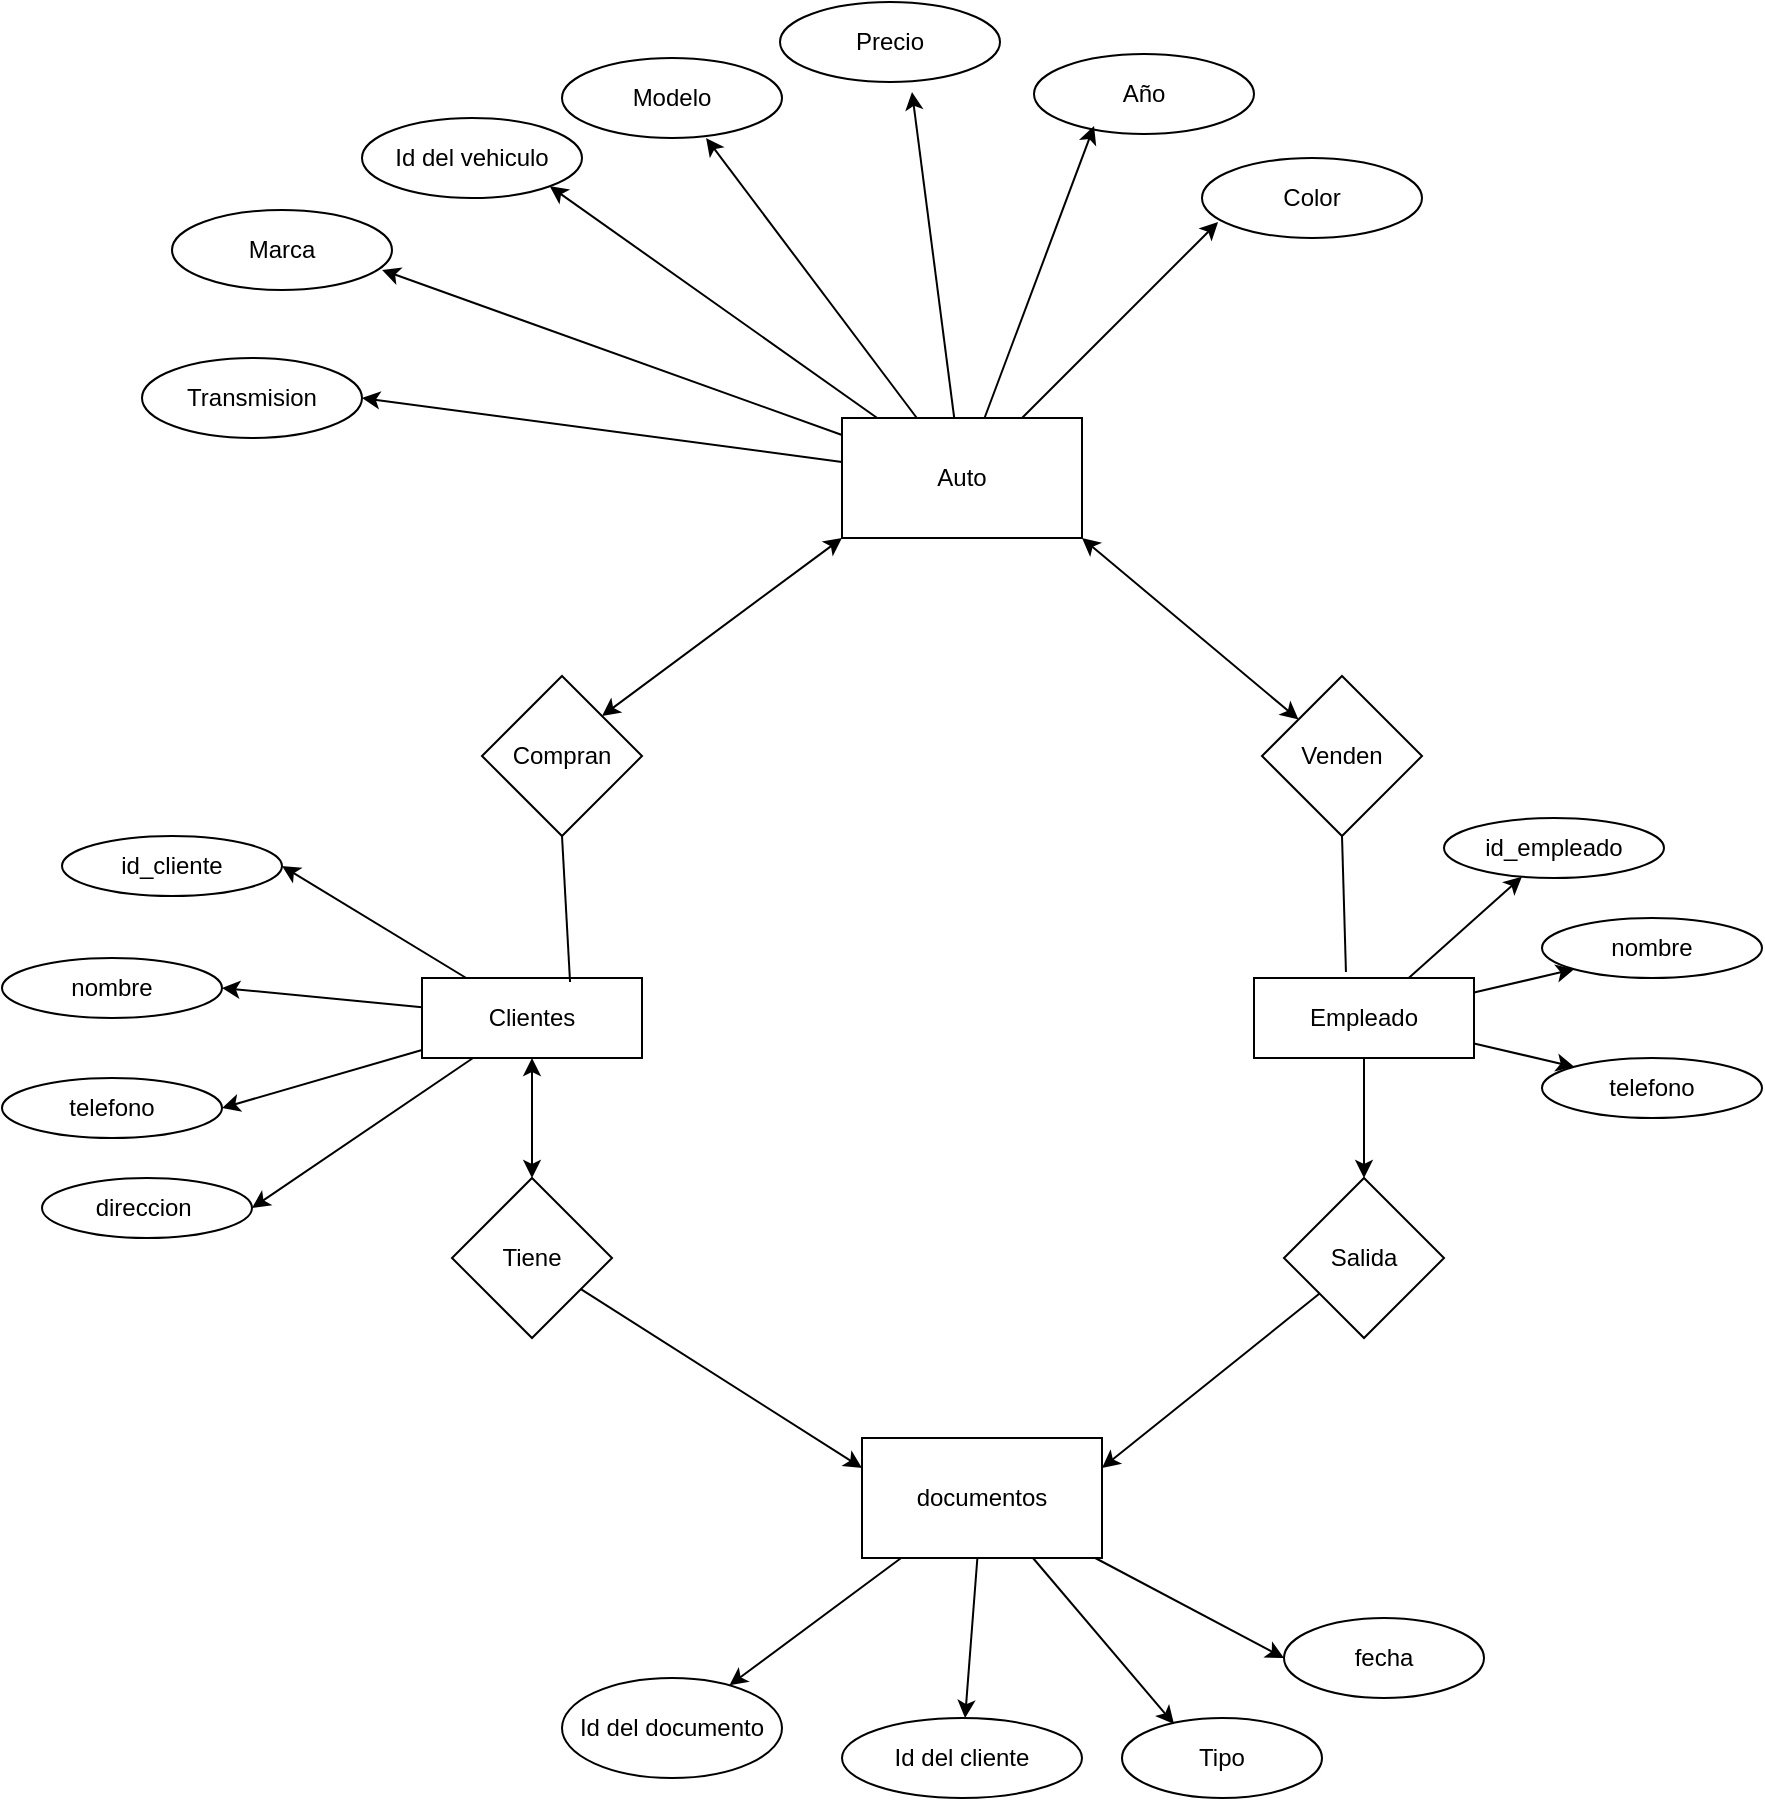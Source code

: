 <mxfile version="24.2.3" type="device" pages="2">
  <diagram name="Página-1" id="ephNCk1_AWl7FQ8EcGdc">
    <mxGraphModel dx="1707" dy="468" grid="1" gridSize="10" guides="1" tooltips="1" connect="1" arrows="1" fold="1" page="1" pageScale="1" pageWidth="827" pageHeight="1169" math="0" shadow="0">
      <root>
        <mxCell id="0" />
        <mxCell id="1" parent="0" />
        <mxCell id="E432DVuTjorTyYxOyVhY-8" style="edgeStyle=none;rounded=0;orthogonalLoop=1;jettySize=auto;html=1;entryX=1;entryY=1;entryDx=0;entryDy=0;" parent="1" source="WPMprpQ5Z5VVO5ByuC-Z-1" target="WPMprpQ5Z5VVO5ByuC-Z-4" edge="1">
          <mxGeometry relative="1" as="geometry" />
        </mxCell>
        <mxCell id="E432DVuTjorTyYxOyVhY-10" style="edgeStyle=none;rounded=0;orthogonalLoop=1;jettySize=auto;html=1;entryX=1;entryY=0.5;entryDx=0;entryDy=0;" parent="1" source="WPMprpQ5Z5VVO5ByuC-Z-1" target="E432DVuTjorTyYxOyVhY-9" edge="1">
          <mxGeometry relative="1" as="geometry" />
        </mxCell>
        <mxCell id="WPMprpQ5Z5VVO5ByuC-Z-1" value="&lt;font style=&quot;vertical-align: inherit;&quot;&gt;&lt;font style=&quot;vertical-align: inherit;&quot;&gt;Auto&lt;/font&gt;&lt;/font&gt;" style="rounded=0;whiteSpace=wrap;html=1;" parent="1" vertex="1">
          <mxGeometry x="390" y="230" width="120" height="60" as="geometry" />
        </mxCell>
        <mxCell id="WPMprpQ5Z5VVO5ByuC-Z-2" value="&lt;font style=&quot;vertical-align: inherit;&quot;&gt;&lt;font style=&quot;vertical-align: inherit;&quot;&gt;Marca&lt;/font&gt;&lt;/font&gt;" style="ellipse;whiteSpace=wrap;html=1;" parent="1" vertex="1">
          <mxGeometry x="55" y="126" width="110" height="40" as="geometry" />
        </mxCell>
        <mxCell id="WPMprpQ5Z5VVO5ByuC-Z-3" value="&lt;font style=&quot;vertical-align: inherit;&quot;&gt;&lt;font style=&quot;vertical-align: inherit;&quot;&gt;&lt;font style=&quot;vertical-align: inherit;&quot;&gt;&lt;font style=&quot;vertical-align: inherit;&quot;&gt;Año&lt;/font&gt;&lt;/font&gt;&lt;/font&gt;&lt;/font&gt;" style="ellipse;whiteSpace=wrap;html=1;" parent="1" vertex="1">
          <mxGeometry x="486" y="48" width="110" height="40" as="geometry" />
        </mxCell>
        <mxCell id="WPMprpQ5Z5VVO5ByuC-Z-4" value="&lt;font style=&quot;vertical-align: inherit;&quot;&gt;&lt;font style=&quot;vertical-align: inherit;&quot;&gt;&lt;font style=&quot;vertical-align: inherit;&quot;&gt;&lt;font style=&quot;vertical-align: inherit;&quot;&gt;Id del vehiculo&lt;/font&gt;&lt;/font&gt;&lt;/font&gt;&lt;/font&gt;" style="ellipse;whiteSpace=wrap;html=1;" parent="1" vertex="1">
          <mxGeometry x="150" y="80" width="110" height="40" as="geometry" />
        </mxCell>
        <mxCell id="WPMprpQ5Z5VVO5ByuC-Z-5" value="&lt;font style=&quot;vertical-align: inherit;&quot;&gt;&lt;font style=&quot;vertical-align: inherit;&quot;&gt;Modelo&lt;/font&gt;&lt;/font&gt;" style="ellipse;whiteSpace=wrap;html=1;" parent="1" vertex="1">
          <mxGeometry x="250" y="50" width="110" height="40" as="geometry" />
        </mxCell>
        <mxCell id="WPMprpQ5Z5VVO5ByuC-Z-6" value="&lt;font style=&quot;vertical-align: inherit;&quot;&gt;&lt;font style=&quot;vertical-align: inherit;&quot;&gt;&lt;font style=&quot;vertical-align: inherit;&quot;&gt;&lt;font style=&quot;vertical-align: inherit;&quot;&gt;Precio&lt;/font&gt;&lt;/font&gt;&lt;/font&gt;&lt;/font&gt;" style="ellipse;whiteSpace=wrap;html=1;" parent="1" vertex="1">
          <mxGeometry x="359" y="22" width="110" height="40" as="geometry" />
        </mxCell>
        <mxCell id="WPMprpQ5Z5VVO5ByuC-Z-7" value="&lt;font style=&quot;vertical-align: inherit;&quot;&gt;&lt;font style=&quot;vertical-align: inherit;&quot;&gt;&lt;font style=&quot;vertical-align: inherit;&quot;&gt;&lt;font style=&quot;vertical-align: inherit;&quot;&gt;Color&lt;/font&gt;&lt;/font&gt;&lt;/font&gt;&lt;/font&gt;" style="ellipse;whiteSpace=wrap;html=1;" parent="1" vertex="1">
          <mxGeometry x="570" y="100" width="110" height="40" as="geometry" />
        </mxCell>
        <mxCell id="y5HnOFo_-MEGu6CC8C72-4" value="Compran" style="rhombus;whiteSpace=wrap;html=1;" parent="1" vertex="1">
          <mxGeometry x="210" y="359" width="80" height="80" as="geometry" />
        </mxCell>
        <mxCell id="y5HnOFo_-MEGu6CC8C72-5" value="Venden" style="rhombus;whiteSpace=wrap;html=1;" parent="1" vertex="1">
          <mxGeometry x="600" y="359" width="80" height="80" as="geometry" />
        </mxCell>
        <mxCell id="E432DVuTjorTyYxOyVhY-2" style="rounded=0;orthogonalLoop=1;jettySize=auto;html=1;entryX=0.073;entryY=0.8;entryDx=0;entryDy=0;entryPerimeter=0;" parent="1" source="WPMprpQ5Z5VVO5ByuC-Z-1" target="WPMprpQ5Z5VVO5ByuC-Z-7" edge="1">
          <mxGeometry relative="1" as="geometry" />
        </mxCell>
        <mxCell id="E432DVuTjorTyYxOyVhY-4" style="edgeStyle=none;rounded=0;orthogonalLoop=1;jettySize=auto;html=1;entryX=0.273;entryY=0.9;entryDx=0;entryDy=0;entryPerimeter=0;" parent="1" source="WPMprpQ5Z5VVO5ByuC-Z-1" target="WPMprpQ5Z5VVO5ByuC-Z-3" edge="1">
          <mxGeometry relative="1" as="geometry" />
        </mxCell>
        <mxCell id="E432DVuTjorTyYxOyVhY-5" style="edgeStyle=none;rounded=0;orthogonalLoop=1;jettySize=auto;html=1;entryX=0.6;entryY=1.125;entryDx=0;entryDy=0;entryPerimeter=0;" parent="1" source="WPMprpQ5Z5VVO5ByuC-Z-1" target="WPMprpQ5Z5VVO5ByuC-Z-6" edge="1">
          <mxGeometry relative="1" as="geometry" />
        </mxCell>
        <mxCell id="E432DVuTjorTyYxOyVhY-6" style="edgeStyle=none;rounded=0;orthogonalLoop=1;jettySize=auto;html=1;entryX=0.655;entryY=1;entryDx=0;entryDy=0;entryPerimeter=0;" parent="1" source="WPMprpQ5Z5VVO5ByuC-Z-1" target="WPMprpQ5Z5VVO5ByuC-Z-5" edge="1">
          <mxGeometry relative="1" as="geometry" />
        </mxCell>
        <mxCell id="E432DVuTjorTyYxOyVhY-7" style="edgeStyle=none;rounded=0;orthogonalLoop=1;jettySize=auto;html=1;entryX=0.955;entryY=0.75;entryDx=0;entryDy=0;entryPerimeter=0;" parent="1" source="WPMprpQ5Z5VVO5ByuC-Z-1" target="WPMprpQ5Z5VVO5ByuC-Z-2" edge="1">
          <mxGeometry relative="1" as="geometry" />
        </mxCell>
        <mxCell id="E432DVuTjorTyYxOyVhY-9" value="Transmision" style="ellipse;whiteSpace=wrap;html=1;" parent="1" vertex="1">
          <mxGeometry x="40" y="200" width="110" height="40" as="geometry" />
        </mxCell>
        <mxCell id="E432DVuTjorTyYxOyVhY-11" value="" style="endArrow=classic;startArrow=classic;html=1;rounded=0;entryX=0;entryY=1;entryDx=0;entryDy=0;exitX=1;exitY=0;exitDx=0;exitDy=0;" parent="1" source="y5HnOFo_-MEGu6CC8C72-4" target="WPMprpQ5Z5VVO5ByuC-Z-1" edge="1">
          <mxGeometry width="50" height="50" relative="1" as="geometry">
            <mxPoint x="390" y="390" as="sourcePoint" />
            <mxPoint x="440" y="340" as="targetPoint" />
          </mxGeometry>
        </mxCell>
        <mxCell id="E432DVuTjorTyYxOyVhY-12" value="" style="endArrow=classic;startArrow=classic;html=1;rounded=0;entryX=1;entryY=1;entryDx=0;entryDy=0;" parent="1" source="y5HnOFo_-MEGu6CC8C72-5" target="WPMprpQ5Z5VVO5ByuC-Z-1" edge="1">
          <mxGeometry width="50" height="50" relative="1" as="geometry">
            <mxPoint x="390" y="390" as="sourcePoint" />
            <mxPoint x="440" y="340" as="targetPoint" />
          </mxGeometry>
        </mxCell>
        <mxCell id="bW8n6r0bW9Bth_jK36K9-6" style="edgeStyle=none;rounded=0;orthogonalLoop=1;jettySize=auto;html=1;entryX=1;entryY=0.5;entryDx=0;entryDy=0;" edge="1" parent="1" source="WyGTH7L7bLGyjesJNTj2-1" target="bW8n6r0bW9Bth_jK36K9-2">
          <mxGeometry relative="1" as="geometry" />
        </mxCell>
        <mxCell id="An9r3yQMO-Fzcq5-2RHh-1" style="edgeStyle=none;rounded=0;orthogonalLoop=1;jettySize=auto;html=1;entryX=1;entryY=0.5;entryDx=0;entryDy=0;" edge="1" parent="1" source="WyGTH7L7bLGyjesJNTj2-1" target="bW8n6r0bW9Bth_jK36K9-1">
          <mxGeometry relative="1" as="geometry" />
        </mxCell>
        <mxCell id="An9r3yQMO-Fzcq5-2RHh-2" style="edgeStyle=none;rounded=0;orthogonalLoop=1;jettySize=auto;html=1;entryX=1;entryY=0.5;entryDx=0;entryDy=0;" edge="1" parent="1" source="WyGTH7L7bLGyjesJNTj2-1" target="05wec_eQTIBbn9xZQtSC-1">
          <mxGeometry relative="1" as="geometry" />
        </mxCell>
        <mxCell id="An9r3yQMO-Fzcq5-2RHh-3" style="edgeStyle=none;rounded=0;orthogonalLoop=1;jettySize=auto;html=1;entryX=1;entryY=0.5;entryDx=0;entryDy=0;" edge="1" parent="1" source="WyGTH7L7bLGyjesJNTj2-1" target="bW8n6r0bW9Bth_jK36K9-3">
          <mxGeometry relative="1" as="geometry" />
        </mxCell>
        <mxCell id="WyGTH7L7bLGyjesJNTj2-1" value="Clientes" style="rounded=0;whiteSpace=wrap;html=1;" parent="1" vertex="1">
          <mxGeometry x="180" y="510" width="110" height="40" as="geometry" />
        </mxCell>
        <mxCell id="ackjWAcXGwqH2tQhCGq_-12" style="edgeStyle=none;rounded=0;orthogonalLoop=1;jettySize=auto;html=1;" parent="1" source="WyGTH7L7bLGyjesJNTj2-2" target="ackjWAcXGwqH2tQhCGq_-2" edge="1">
          <mxGeometry relative="1" as="geometry" />
        </mxCell>
        <mxCell id="1dWJliA2p9d1kg_CL9CK-5" style="edgeStyle=none;rounded=0;orthogonalLoop=1;jettySize=auto;html=1;" edge="1" parent="1" source="WyGTH7L7bLGyjesJNTj2-2" target="1dWJliA2p9d1kg_CL9CK-1">
          <mxGeometry relative="1" as="geometry" />
        </mxCell>
        <mxCell id="1dWJliA2p9d1kg_CL9CK-6" style="edgeStyle=none;rounded=0;orthogonalLoop=1;jettySize=auto;html=1;entryX=0;entryY=1;entryDx=0;entryDy=0;" edge="1" parent="1" source="WyGTH7L7bLGyjesJNTj2-2" target="1dWJliA2p9d1kg_CL9CK-2">
          <mxGeometry relative="1" as="geometry" />
        </mxCell>
        <mxCell id="1dWJliA2p9d1kg_CL9CK-7" style="edgeStyle=none;rounded=0;orthogonalLoop=1;jettySize=auto;html=1;entryX=0;entryY=0;entryDx=0;entryDy=0;" edge="1" parent="1" source="WyGTH7L7bLGyjesJNTj2-2" target="1dWJliA2p9d1kg_CL9CK-4">
          <mxGeometry relative="1" as="geometry" />
        </mxCell>
        <mxCell id="WyGTH7L7bLGyjesJNTj2-2" value="Empleado" style="rounded=0;whiteSpace=wrap;html=1;" parent="1" vertex="1">
          <mxGeometry x="596" y="510" width="110" height="40" as="geometry" />
        </mxCell>
        <mxCell id="ackjWAcXGwqH2tQhCGq_-15" style="edgeStyle=none;rounded=0;orthogonalLoop=1;jettySize=auto;html=1;entryX=0;entryY=0.25;entryDx=0;entryDy=0;" parent="1" source="ackjWAcXGwqH2tQhCGq_-1" target="ackjWAcXGwqH2tQhCGq_-3" edge="1">
          <mxGeometry relative="1" as="geometry" />
        </mxCell>
        <mxCell id="ackjWAcXGwqH2tQhCGq_-1" value="Tiene" style="rhombus;whiteSpace=wrap;html=1;" parent="1" vertex="1">
          <mxGeometry x="195" y="610" width="80" height="80" as="geometry" />
        </mxCell>
        <mxCell id="ackjWAcXGwqH2tQhCGq_-13" style="edgeStyle=none;rounded=0;orthogonalLoop=1;jettySize=auto;html=1;entryX=1;entryY=0.25;entryDx=0;entryDy=0;" parent="1" source="ackjWAcXGwqH2tQhCGq_-2" target="ackjWAcXGwqH2tQhCGq_-3" edge="1">
          <mxGeometry relative="1" as="geometry" />
        </mxCell>
        <mxCell id="ackjWAcXGwqH2tQhCGq_-2" value="Salida" style="rhombus;whiteSpace=wrap;html=1;" parent="1" vertex="1">
          <mxGeometry x="611" y="610" width="80" height="80" as="geometry" />
        </mxCell>
        <mxCell id="ackjWAcXGwqH2tQhCGq_-8" style="edgeStyle=none;rounded=0;orthogonalLoop=1;jettySize=auto;html=1;" parent="1" source="ackjWAcXGwqH2tQhCGq_-3" target="ackjWAcXGwqH2tQhCGq_-5" edge="1">
          <mxGeometry relative="1" as="geometry" />
        </mxCell>
        <mxCell id="ackjWAcXGwqH2tQhCGq_-9" style="edgeStyle=none;rounded=0;orthogonalLoop=1;jettySize=auto;html=1;" parent="1" source="ackjWAcXGwqH2tQhCGq_-3" target="ackjWAcXGwqH2tQhCGq_-4" edge="1">
          <mxGeometry relative="1" as="geometry" />
        </mxCell>
        <mxCell id="An9r3yQMO-Fzcq5-2RHh-5" style="edgeStyle=none;rounded=0;orthogonalLoop=1;jettySize=auto;html=1;entryX=0;entryY=0.5;entryDx=0;entryDy=0;" edge="1" parent="1" source="ackjWAcXGwqH2tQhCGq_-3" target="An9r3yQMO-Fzcq5-2RHh-4">
          <mxGeometry relative="1" as="geometry" />
        </mxCell>
        <mxCell id="ackjWAcXGwqH2tQhCGq_-3" value="documentos" style="rounded=0;whiteSpace=wrap;html=1;" parent="1" vertex="1">
          <mxGeometry x="400" y="740" width="120" height="60" as="geometry" />
        </mxCell>
        <mxCell id="ackjWAcXGwqH2tQhCGq_-4" value="Id del documento" style="ellipse;whiteSpace=wrap;html=1;" parent="1" vertex="1">
          <mxGeometry x="250" y="860" width="110" height="50" as="geometry" />
        </mxCell>
        <mxCell id="ackjWAcXGwqH2tQhCGq_-5" value="Id del cliente" style="ellipse;whiteSpace=wrap;html=1;" parent="1" vertex="1">
          <mxGeometry x="390" y="880" width="120" height="40" as="geometry" />
        </mxCell>
        <mxCell id="ackjWAcXGwqH2tQhCGq_-6" value="Tipo" style="ellipse;whiteSpace=wrap;html=1;" parent="1" vertex="1">
          <mxGeometry x="530" y="880" width="100" height="40" as="geometry" />
        </mxCell>
        <mxCell id="ackjWAcXGwqH2tQhCGq_-7" style="edgeStyle=none;rounded=0;orthogonalLoop=1;jettySize=auto;html=1;entryX=0.26;entryY=0.075;entryDx=0;entryDy=0;entryPerimeter=0;" parent="1" source="ackjWAcXGwqH2tQhCGq_-3" target="ackjWAcXGwqH2tQhCGq_-6" edge="1">
          <mxGeometry relative="1" as="geometry" />
        </mxCell>
        <mxCell id="ackjWAcXGwqH2tQhCGq_-14" value="" style="endArrow=classic;startArrow=classic;html=1;rounded=0;entryX=0.5;entryY=1;entryDx=0;entryDy=0;exitX=0.5;exitY=0;exitDx=0;exitDy=0;" parent="1" source="ackjWAcXGwqH2tQhCGq_-1" target="WyGTH7L7bLGyjesJNTj2-1" edge="1">
          <mxGeometry width="50" height="50" relative="1" as="geometry">
            <mxPoint x="240" y="600" as="sourcePoint" />
            <mxPoint x="440" y="750" as="targetPoint" />
          </mxGeometry>
        </mxCell>
        <mxCell id="ackjWAcXGwqH2tQhCGq_-16" value="" style="endArrow=none;html=1;rounded=0;entryX=0.5;entryY=1;entryDx=0;entryDy=0;exitX=0.418;exitY=-0.075;exitDx=0;exitDy=0;exitPerimeter=0;" parent="1" source="WyGTH7L7bLGyjesJNTj2-2" target="y5HnOFo_-MEGu6CC8C72-5" edge="1">
          <mxGeometry width="50" height="50" relative="1" as="geometry">
            <mxPoint x="390" y="540" as="sourcePoint" />
            <mxPoint x="440" y="490" as="targetPoint" />
          </mxGeometry>
        </mxCell>
        <mxCell id="ackjWAcXGwqH2tQhCGq_-17" value="" style="endArrow=none;html=1;rounded=0;entryX=0.5;entryY=1;entryDx=0;entryDy=0;exitX=0.673;exitY=0.05;exitDx=0;exitDy=0;exitPerimeter=0;" parent="1" source="WyGTH7L7bLGyjesJNTj2-1" target="y5HnOFo_-MEGu6CC8C72-4" edge="1">
          <mxGeometry width="50" height="50" relative="1" as="geometry">
            <mxPoint x="250" y="500" as="sourcePoint" />
            <mxPoint x="440" y="490" as="targetPoint" />
          </mxGeometry>
        </mxCell>
        <mxCell id="05wec_eQTIBbn9xZQtSC-1" value="telefono" style="ellipse;whiteSpace=wrap;html=1;" vertex="1" parent="1">
          <mxGeometry x="-30" y="560" width="110" height="30" as="geometry" />
        </mxCell>
        <mxCell id="bW8n6r0bW9Bth_jK36K9-1" value="nombre" style="ellipse;whiteSpace=wrap;html=1;" vertex="1" parent="1">
          <mxGeometry x="-30" y="500" width="110" height="30" as="geometry" />
        </mxCell>
        <mxCell id="bW8n6r0bW9Bth_jK36K9-2" value="id_cliente" style="ellipse;whiteSpace=wrap;html=1;" vertex="1" parent="1">
          <mxGeometry y="439" width="110" height="30" as="geometry" />
        </mxCell>
        <mxCell id="bW8n6r0bW9Bth_jK36K9-3" value="direccion&amp;nbsp;" style="ellipse;whiteSpace=wrap;html=1;" vertex="1" parent="1">
          <mxGeometry x="-10" y="610" width="105" height="30" as="geometry" />
        </mxCell>
        <mxCell id="An9r3yQMO-Fzcq5-2RHh-4" value="fecha" style="ellipse;whiteSpace=wrap;html=1;" vertex="1" parent="1">
          <mxGeometry x="611" y="830" width="100" height="40" as="geometry" />
        </mxCell>
        <mxCell id="1dWJliA2p9d1kg_CL9CK-1" value="id_empleado" style="ellipse;whiteSpace=wrap;html=1;" vertex="1" parent="1">
          <mxGeometry x="691" y="430" width="110" height="30" as="geometry" />
        </mxCell>
        <mxCell id="1dWJliA2p9d1kg_CL9CK-2" value="nombre" style="ellipse;whiteSpace=wrap;html=1;" vertex="1" parent="1">
          <mxGeometry x="740" y="480" width="110" height="30" as="geometry" />
        </mxCell>
        <mxCell id="1dWJliA2p9d1kg_CL9CK-4" value="telefono" style="ellipse;whiteSpace=wrap;html=1;" vertex="1" parent="1">
          <mxGeometry x="740" y="550" width="110" height="30" as="geometry" />
        </mxCell>
      </root>
    </mxGraphModel>
  </diagram>
  <diagram id="cLnR0saYcZGA9Il8sVbq" name="Página-2">
    <mxGraphModel dx="1707" dy="468" grid="1" gridSize="10" guides="1" tooltips="1" connect="1" arrows="1" fold="1" page="1" pageScale="1" pageWidth="827" pageHeight="1169" math="0" shadow="0">
      <root>
        <mxCell id="0" />
        <mxCell id="1" parent="0" />
        <mxCell id="__uCDBvyvFeVXiztqzla-14" value="Empleado" style="shape=table;startSize=30;container=1;collapsible=1;childLayout=tableLayout;fixedRows=1;rowLines=0;fontStyle=1;align=center;resizeLast=1;html=1;" parent="1" vertex="1">
          <mxGeometry x="500" y="240" width="270" height="220" as="geometry" />
        </mxCell>
        <mxCell id="__uCDBvyvFeVXiztqzla-15" value="" style="shape=tableRow;horizontal=0;startSize=0;swimlaneHead=0;swimlaneBody=0;fillColor=none;collapsible=0;dropTarget=0;points=[[0,0.5],[1,0.5]];portConstraint=eastwest;top=0;left=0;right=0;bottom=1;" parent="__uCDBvyvFeVXiztqzla-14" vertex="1">
          <mxGeometry y="30" width="270" height="30" as="geometry" />
        </mxCell>
        <mxCell id="__uCDBvyvFeVXiztqzla-16" value="PK" style="shape=partialRectangle;connectable=0;fillColor=none;top=0;left=0;bottom=0;right=0;fontStyle=1;overflow=hidden;whiteSpace=wrap;html=1;" parent="__uCDBvyvFeVXiztqzla-15" vertex="1">
          <mxGeometry width="30" height="30" as="geometry">
            <mxRectangle width="30" height="30" as="alternateBounds" />
          </mxGeometry>
        </mxCell>
        <mxCell id="__uCDBvyvFeVXiztqzla-17" value="&lt;span style=&quot;font-weight: 400;&quot;&gt;id_empleado VARCAR (30) NOT NULL&lt;/span&gt;" style="shape=partialRectangle;connectable=0;fillColor=none;top=0;left=0;bottom=0;right=0;align=left;spacingLeft=6;fontStyle=5;overflow=hidden;whiteSpace=wrap;html=1;" parent="__uCDBvyvFeVXiztqzla-15" vertex="1">
          <mxGeometry x="30" width="240" height="30" as="geometry">
            <mxRectangle width="240" height="30" as="alternateBounds" />
          </mxGeometry>
        </mxCell>
        <mxCell id="__uCDBvyvFeVXiztqzla-18" style="shape=tableRow;horizontal=0;startSize=0;swimlaneHead=0;swimlaneBody=0;fillColor=none;collapsible=0;dropTarget=0;points=[[0,0.5],[1,0.5]];portConstraint=eastwest;top=0;left=0;right=0;bottom=0;" parent="__uCDBvyvFeVXiztqzla-14" vertex="1">
          <mxGeometry y="60" width="270" height="40" as="geometry" />
        </mxCell>
        <mxCell id="__uCDBvyvFeVXiztqzla-19" style="shape=partialRectangle;connectable=0;fillColor=none;top=0;left=0;bottom=0;right=0;editable=1;overflow=hidden;whiteSpace=wrap;html=1;" parent="__uCDBvyvFeVXiztqzla-18" vertex="1">
          <mxGeometry width="30" height="40" as="geometry">
            <mxRectangle width="30" height="40" as="alternateBounds" />
          </mxGeometry>
        </mxCell>
        <mxCell id="__uCDBvyvFeVXiztqzla-20" value="nombre VARCAR (30) NOT NULL" style="shape=partialRectangle;connectable=0;fillColor=none;top=0;left=0;bottom=0;right=0;align=left;spacingLeft=6;overflow=hidden;whiteSpace=wrap;html=1;" parent="__uCDBvyvFeVXiztqzla-18" vertex="1">
          <mxGeometry x="30" width="240" height="40" as="geometry">
            <mxRectangle width="240" height="40" as="alternateBounds" />
          </mxGeometry>
        </mxCell>
        <mxCell id="__uCDBvyvFeVXiztqzla-30" value="" style="shape=tableRow;horizontal=0;startSize=0;swimlaneHead=0;swimlaneBody=0;fillColor=none;collapsible=0;dropTarget=0;points=[[0,0.5],[1,0.5]];portConstraint=eastwest;top=0;left=0;right=0;bottom=0;" parent="__uCDBvyvFeVXiztqzla-14" vertex="1">
          <mxGeometry y="100" width="270" height="30" as="geometry" />
        </mxCell>
        <mxCell id="__uCDBvyvFeVXiztqzla-31" value="" style="shape=partialRectangle;connectable=0;fillColor=none;top=0;left=0;bottom=0;right=0;editable=1;overflow=hidden;whiteSpace=wrap;html=1;" parent="__uCDBvyvFeVXiztqzla-30" vertex="1">
          <mxGeometry width="30" height="30" as="geometry">
            <mxRectangle width="30" height="30" as="alternateBounds" />
          </mxGeometry>
        </mxCell>
        <mxCell id="__uCDBvyvFeVXiztqzla-32" value="RFC VARCAR (30) NOT NULL" style="shape=partialRectangle;connectable=0;fillColor=none;top=0;left=0;bottom=0;right=0;align=left;spacingLeft=6;overflow=hidden;whiteSpace=wrap;html=1;" parent="__uCDBvyvFeVXiztqzla-30" vertex="1">
          <mxGeometry x="30" width="240" height="30" as="geometry">
            <mxRectangle width="240" height="30" as="alternateBounds" />
          </mxGeometry>
        </mxCell>
        <mxCell id="__uCDBvyvFeVXiztqzla-33" style="shape=tableRow;horizontal=0;startSize=0;swimlaneHead=0;swimlaneBody=0;fillColor=none;collapsible=0;dropTarget=0;points=[[0,0.5],[1,0.5]];portConstraint=eastwest;top=0;left=0;right=0;bottom=0;" parent="__uCDBvyvFeVXiztqzla-14" vertex="1">
          <mxGeometry y="130" width="270" height="30" as="geometry" />
        </mxCell>
        <mxCell id="__uCDBvyvFeVXiztqzla-34" style="shape=partialRectangle;connectable=0;fillColor=none;top=0;left=0;bottom=0;right=0;editable=1;overflow=hidden;whiteSpace=wrap;html=1;" parent="__uCDBvyvFeVXiztqzla-33" vertex="1">
          <mxGeometry width="30" height="30" as="geometry">
            <mxRectangle width="30" height="30" as="alternateBounds" />
          </mxGeometry>
        </mxCell>
        <mxCell id="__uCDBvyvFeVXiztqzla-35" value="curp VARCAR (30) NOT NULL" style="shape=partialRectangle;connectable=0;fillColor=none;top=0;left=0;bottom=0;right=0;align=left;spacingLeft=6;overflow=hidden;whiteSpace=wrap;html=1;" parent="__uCDBvyvFeVXiztqzla-33" vertex="1">
          <mxGeometry x="30" width="240" height="30" as="geometry">
            <mxRectangle width="240" height="30" as="alternateBounds" />
          </mxGeometry>
        </mxCell>
        <mxCell id="__uCDBvyvFeVXiztqzla-36" style="shape=tableRow;horizontal=0;startSize=0;swimlaneHead=0;swimlaneBody=0;fillColor=none;collapsible=0;dropTarget=0;points=[[0,0.5],[1,0.5]];portConstraint=eastwest;top=0;left=0;right=0;bottom=0;" parent="__uCDBvyvFeVXiztqzla-14" vertex="1">
          <mxGeometry y="160" width="270" height="30" as="geometry" />
        </mxCell>
        <mxCell id="__uCDBvyvFeVXiztqzla-37" style="shape=partialRectangle;connectable=0;fillColor=none;top=0;left=0;bottom=0;right=0;editable=1;overflow=hidden;whiteSpace=wrap;html=1;" parent="__uCDBvyvFeVXiztqzla-36" vertex="1">
          <mxGeometry width="30" height="30" as="geometry">
            <mxRectangle width="30" height="30" as="alternateBounds" />
          </mxGeometry>
        </mxCell>
        <mxCell id="__uCDBvyvFeVXiztqzla-38" value="telefono VARCAR (30) NOT NULL" style="shape=partialRectangle;connectable=0;fillColor=none;top=0;left=0;bottom=0;right=0;align=left;spacingLeft=6;overflow=hidden;whiteSpace=wrap;html=1;" parent="__uCDBvyvFeVXiztqzla-36" vertex="1">
          <mxGeometry x="30" width="240" height="30" as="geometry">
            <mxRectangle width="240" height="30" as="alternateBounds" />
          </mxGeometry>
        </mxCell>
        <mxCell id="__uCDBvyvFeVXiztqzla-39" style="shape=tableRow;horizontal=0;startSize=0;swimlaneHead=0;swimlaneBody=0;fillColor=none;collapsible=0;dropTarget=0;points=[[0,0.5],[1,0.5]];portConstraint=eastwest;top=0;left=0;right=0;bottom=0;" parent="__uCDBvyvFeVXiztqzla-14" vertex="1">
          <mxGeometry y="190" width="270" height="30" as="geometry" />
        </mxCell>
        <mxCell id="__uCDBvyvFeVXiztqzla-40" style="shape=partialRectangle;connectable=0;fillColor=none;top=0;left=0;bottom=0;right=0;editable=1;overflow=hidden;whiteSpace=wrap;html=1;" parent="__uCDBvyvFeVXiztqzla-39" vertex="1">
          <mxGeometry width="30" height="30" as="geometry">
            <mxRectangle width="30" height="30" as="alternateBounds" />
          </mxGeometry>
        </mxCell>
        <mxCell id="__uCDBvyvFeVXiztqzla-41" value="correo_electronico VARCAR (30) NOT NULL" style="shape=partialRectangle;connectable=0;fillColor=none;top=0;left=0;bottom=0;right=0;align=left;spacingLeft=6;overflow=hidden;whiteSpace=wrap;html=1;" parent="__uCDBvyvFeVXiztqzla-39" vertex="1">
          <mxGeometry x="30" width="240" height="30" as="geometry">
            <mxRectangle width="240" height="30" as="alternateBounds" />
          </mxGeometry>
        </mxCell>
        <mxCell id="__uCDBvyvFeVXiztqzla-42" value="auto" style="shape=table;startSize=30;container=1;collapsible=1;childLayout=tableLayout;fixedRows=1;rowLines=0;fontStyle=1;align=center;resizeLast=1;html=1;" parent="1" vertex="1">
          <mxGeometry x="60" y="70" width="290" height="370" as="geometry" />
        </mxCell>
        <mxCell id="__uCDBvyvFeVXiztqzla-43" value="" style="shape=tableRow;horizontal=0;startSize=0;swimlaneHead=0;swimlaneBody=0;fillColor=none;collapsible=0;dropTarget=0;points=[[0,0.5],[1,0.5]];portConstraint=eastwest;top=0;left=0;right=0;bottom=1;" parent="__uCDBvyvFeVXiztqzla-42" vertex="1">
          <mxGeometry y="30" width="290" height="30" as="geometry" />
        </mxCell>
        <mxCell id="__uCDBvyvFeVXiztqzla-44" value="PK" style="shape=partialRectangle;connectable=0;fillColor=none;top=0;left=0;bottom=0;right=0;fontStyle=1;overflow=hidden;whiteSpace=wrap;html=1;" parent="__uCDBvyvFeVXiztqzla-43" vertex="1">
          <mxGeometry width="30" height="30" as="geometry">
            <mxRectangle width="30" height="30" as="alternateBounds" />
          </mxGeometry>
        </mxCell>
        <mxCell id="__uCDBvyvFeVXiztqzla-45" value="&lt;span style=&quot;font-weight: 400;&quot;&gt;id_auto VARCHAR (30) NOT NULL&lt;/span&gt;" style="shape=partialRectangle;connectable=0;fillColor=none;top=0;left=0;bottom=0;right=0;align=left;spacingLeft=6;fontStyle=5;overflow=hidden;whiteSpace=wrap;html=1;" parent="__uCDBvyvFeVXiztqzla-43" vertex="1">
          <mxGeometry x="30" width="260" height="30" as="geometry">
            <mxRectangle width="260" height="30" as="alternateBounds" />
          </mxGeometry>
        </mxCell>
        <mxCell id="__uCDBvyvFeVXiztqzla-46" style="shape=tableRow;horizontal=0;startSize=0;swimlaneHead=0;swimlaneBody=0;fillColor=none;collapsible=0;dropTarget=0;points=[[0,0.5],[1,0.5]];portConstraint=eastwest;top=0;left=0;right=0;bottom=0;" parent="__uCDBvyvFeVXiztqzla-42" vertex="1">
          <mxGeometry y="60" width="290" height="30" as="geometry" />
        </mxCell>
        <mxCell id="__uCDBvyvFeVXiztqzla-47" style="shape=partialRectangle;connectable=0;fillColor=none;top=0;left=0;bottom=0;right=0;editable=1;overflow=hidden;whiteSpace=wrap;html=1;" parent="__uCDBvyvFeVXiztqzla-46" vertex="1">
          <mxGeometry width="30" height="30" as="geometry">
            <mxRectangle width="30" height="30" as="alternateBounds" />
          </mxGeometry>
        </mxCell>
        <mxCell id="__uCDBvyvFeVXiztqzla-48" value="&lt;font style=&quot;vertical-align: inherit;&quot;&gt;&lt;font style=&quot;vertical-align: inherit;&quot;&gt;marca VARCHAR (30) NOT NULL&lt;/font&gt;&lt;/font&gt;" style="shape=partialRectangle;connectable=0;fillColor=none;top=0;left=0;bottom=0;right=0;align=left;spacingLeft=6;overflow=hidden;whiteSpace=wrap;html=1;" parent="__uCDBvyvFeVXiztqzla-46" vertex="1">
          <mxGeometry x="30" width="260" height="30" as="geometry">
            <mxRectangle width="260" height="30" as="alternateBounds" />
          </mxGeometry>
        </mxCell>
        <mxCell id="__uCDBvyvFeVXiztqzla-49" value="" style="shape=tableRow;horizontal=0;startSize=0;swimlaneHead=0;swimlaneBody=0;fillColor=none;collapsible=0;dropTarget=0;points=[[0,0.5],[1,0.5]];portConstraint=eastwest;top=0;left=0;right=0;bottom=0;" parent="__uCDBvyvFeVXiztqzla-42" vertex="1">
          <mxGeometry y="90" width="290" height="30" as="geometry" />
        </mxCell>
        <mxCell id="__uCDBvyvFeVXiztqzla-50" value="" style="shape=partialRectangle;connectable=0;fillColor=none;top=0;left=0;bottom=0;right=0;editable=1;overflow=hidden;whiteSpace=wrap;html=1;" parent="__uCDBvyvFeVXiztqzla-49" vertex="1">
          <mxGeometry width="30" height="30" as="geometry">
            <mxRectangle width="30" height="30" as="alternateBounds" />
          </mxGeometry>
        </mxCell>
        <mxCell id="__uCDBvyvFeVXiztqzla-51" value="color VARCHAR (30) NOT NULL" style="shape=partialRectangle;connectable=0;fillColor=none;top=0;left=0;bottom=0;right=0;align=left;spacingLeft=6;overflow=hidden;whiteSpace=wrap;html=1;" parent="__uCDBvyvFeVXiztqzla-49" vertex="1">
          <mxGeometry x="30" width="260" height="30" as="geometry">
            <mxRectangle width="260" height="30" as="alternateBounds" />
          </mxGeometry>
        </mxCell>
        <mxCell id="__uCDBvyvFeVXiztqzla-52" style="shape=tableRow;horizontal=0;startSize=0;swimlaneHead=0;swimlaneBody=0;fillColor=none;collapsible=0;dropTarget=0;points=[[0,0.5],[1,0.5]];portConstraint=eastwest;top=0;left=0;right=0;bottom=0;" parent="__uCDBvyvFeVXiztqzla-42" vertex="1">
          <mxGeometry y="120" width="290" height="30" as="geometry" />
        </mxCell>
        <mxCell id="__uCDBvyvFeVXiztqzla-53" style="shape=partialRectangle;connectable=0;fillColor=none;top=0;left=0;bottom=0;right=0;editable=1;overflow=hidden;whiteSpace=wrap;html=1;" parent="__uCDBvyvFeVXiztqzla-52" vertex="1">
          <mxGeometry width="30" height="30" as="geometry">
            <mxRectangle width="30" height="30" as="alternateBounds" />
          </mxGeometry>
        </mxCell>
        <mxCell id="__uCDBvyvFeVXiztqzla-54" value="modelo VARCHAR (30) NOT NULL" style="shape=partialRectangle;connectable=0;fillColor=none;top=0;left=0;bottom=0;right=0;align=left;spacingLeft=6;overflow=hidden;whiteSpace=wrap;html=1;" parent="__uCDBvyvFeVXiztqzla-52" vertex="1">
          <mxGeometry x="30" width="260" height="30" as="geometry">
            <mxRectangle width="260" height="30" as="alternateBounds" />
          </mxGeometry>
        </mxCell>
        <mxCell id="__uCDBvyvFeVXiztqzla-55" value="" style="shape=tableRow;horizontal=0;startSize=0;swimlaneHead=0;swimlaneBody=0;fillColor=none;collapsible=0;dropTarget=0;points=[[0,0.5],[1,0.5]];portConstraint=eastwest;top=0;left=0;right=0;bottom=0;" parent="__uCDBvyvFeVXiztqzla-42" vertex="1">
          <mxGeometry y="150" width="290" height="30" as="geometry" />
        </mxCell>
        <mxCell id="__uCDBvyvFeVXiztqzla-56" value="" style="shape=partialRectangle;connectable=0;fillColor=none;top=0;left=0;bottom=0;right=0;editable=1;overflow=hidden;whiteSpace=wrap;html=1;" parent="__uCDBvyvFeVXiztqzla-55" vertex="1">
          <mxGeometry width="30" height="30" as="geometry">
            <mxRectangle width="30" height="30" as="alternateBounds" />
          </mxGeometry>
        </mxCell>
        <mxCell id="__uCDBvyvFeVXiztqzla-57" value="año VARCHAR (4) NOT NULL" style="shape=partialRectangle;connectable=0;fillColor=none;top=0;left=0;bottom=0;right=0;align=left;spacingLeft=6;overflow=hidden;whiteSpace=wrap;html=1;" parent="__uCDBvyvFeVXiztqzla-55" vertex="1">
          <mxGeometry x="30" width="260" height="30" as="geometry">
            <mxRectangle width="260" height="30" as="alternateBounds" />
          </mxGeometry>
        </mxCell>
        <mxCell id="__uCDBvyvFeVXiztqzla-58" value="" style="shape=tableRow;horizontal=0;startSize=0;swimlaneHead=0;swimlaneBody=0;fillColor=none;collapsible=0;dropTarget=0;points=[[0,0.5],[1,0.5]];portConstraint=eastwest;top=0;left=0;right=0;bottom=0;" parent="__uCDBvyvFeVXiztqzla-42" vertex="1">
          <mxGeometry y="180" width="290" height="30" as="geometry" />
        </mxCell>
        <mxCell id="__uCDBvyvFeVXiztqzla-59" value="" style="shape=partialRectangle;connectable=0;fillColor=none;top=0;left=0;bottom=0;right=0;editable=1;overflow=hidden;whiteSpace=wrap;html=1;" parent="__uCDBvyvFeVXiztqzla-58" vertex="1">
          <mxGeometry width="30" height="30" as="geometry">
            <mxRectangle width="30" height="30" as="alternateBounds" />
          </mxGeometry>
        </mxCell>
        <mxCell id="__uCDBvyvFeVXiztqzla-60" value="transmisión VARCAR (30) NOT NULL" style="shape=partialRectangle;connectable=0;fillColor=none;top=0;left=0;bottom=0;right=0;align=left;spacingLeft=6;overflow=hidden;whiteSpace=wrap;html=1;" parent="__uCDBvyvFeVXiztqzla-58" vertex="1">
          <mxGeometry x="30" width="260" height="30" as="geometry">
            <mxRectangle width="260" height="30" as="alternateBounds" />
          </mxGeometry>
        </mxCell>
        <mxCell id="__uCDBvyvFeVXiztqzla-64" style="shape=tableRow;horizontal=0;startSize=0;swimlaneHead=0;swimlaneBody=0;fillColor=none;collapsible=0;dropTarget=0;points=[[0,0.5],[1,0.5]];portConstraint=eastwest;top=0;left=0;right=0;bottom=0;" parent="__uCDBvyvFeVXiztqzla-42" vertex="1">
          <mxGeometry y="210" width="290" height="30" as="geometry" />
        </mxCell>
        <mxCell id="__uCDBvyvFeVXiztqzla-65" style="shape=partialRectangle;connectable=0;fillColor=none;top=0;left=0;bottom=0;right=0;editable=1;overflow=hidden;whiteSpace=wrap;html=1;" parent="__uCDBvyvFeVXiztqzla-64" vertex="1">
          <mxGeometry width="30" height="30" as="geometry">
            <mxRectangle width="30" height="30" as="alternateBounds" />
          </mxGeometry>
        </mxCell>
        <mxCell id="__uCDBvyvFeVXiztqzla-66" value="num. de serie VARCAR (30) NOT NULL" style="shape=partialRectangle;connectable=0;fillColor=none;top=0;left=0;bottom=0;right=0;align=left;spacingLeft=6;overflow=hidden;whiteSpace=wrap;html=1;" parent="__uCDBvyvFeVXiztqzla-64" vertex="1">
          <mxGeometry x="30" width="260" height="30" as="geometry">
            <mxRectangle width="260" height="30" as="alternateBounds" />
          </mxGeometry>
        </mxCell>
        <mxCell id="__uCDBvyvFeVXiztqzla-67" style="shape=tableRow;horizontal=0;startSize=0;swimlaneHead=0;swimlaneBody=0;fillColor=none;collapsible=0;dropTarget=0;points=[[0,0.5],[1,0.5]];portConstraint=eastwest;top=0;left=0;right=0;bottom=0;" parent="__uCDBvyvFeVXiztqzla-42" vertex="1">
          <mxGeometry y="240" width="290" height="30" as="geometry" />
        </mxCell>
        <mxCell id="__uCDBvyvFeVXiztqzla-68" style="shape=partialRectangle;connectable=0;fillColor=none;top=0;left=0;bottom=0;right=0;editable=1;overflow=hidden;whiteSpace=wrap;html=1;" parent="__uCDBvyvFeVXiztqzla-67" vertex="1">
          <mxGeometry width="30" height="30" as="geometry">
            <mxRectangle width="30" height="30" as="alternateBounds" />
          </mxGeometry>
        </mxCell>
        <mxCell id="__uCDBvyvFeVXiztqzla-69" value="tipo VARCAR (30) NOT NULL" style="shape=partialRectangle;connectable=0;fillColor=none;top=0;left=0;bottom=0;right=0;align=left;spacingLeft=6;overflow=hidden;whiteSpace=wrap;html=1;" parent="__uCDBvyvFeVXiztqzla-67" vertex="1">
          <mxGeometry x="30" width="260" height="30" as="geometry">
            <mxRectangle width="260" height="30" as="alternateBounds" />
          </mxGeometry>
        </mxCell>
        <mxCell id="U7ztpUlmvujoIGjmjGbY-7" style="shape=tableRow;horizontal=0;startSize=0;swimlaneHead=0;swimlaneBody=0;fillColor=none;collapsible=0;dropTarget=0;points=[[0,0.5],[1,0.5]];portConstraint=eastwest;top=0;left=0;right=0;bottom=0;" parent="__uCDBvyvFeVXiztqzla-42" vertex="1">
          <mxGeometry y="270" width="290" height="30" as="geometry" />
        </mxCell>
        <mxCell id="U7ztpUlmvujoIGjmjGbY-8" style="shape=partialRectangle;connectable=0;fillColor=none;top=0;left=0;bottom=0;right=0;editable=1;overflow=hidden;whiteSpace=wrap;html=1;" parent="U7ztpUlmvujoIGjmjGbY-7" vertex="1">
          <mxGeometry width="30" height="30" as="geometry">
            <mxRectangle width="30" height="30" as="alternateBounds" />
          </mxGeometry>
        </mxCell>
        <mxCell id="U7ztpUlmvujoIGjmjGbY-9" value="precio VARCHAR (15) NOT NULL&amp;nbsp;" style="shape=partialRectangle;connectable=0;fillColor=none;top=0;left=0;bottom=0;right=0;align=left;spacingLeft=6;overflow=hidden;whiteSpace=wrap;html=1;" parent="U7ztpUlmvujoIGjmjGbY-7" vertex="1">
          <mxGeometry x="30" width="260" height="30" as="geometry">
            <mxRectangle width="260" height="30" as="alternateBounds" />
          </mxGeometry>
        </mxCell>
        <mxCell id="U7ztpUlmvujoIGjmjGbY-4" style="shape=tableRow;horizontal=0;startSize=0;swimlaneHead=0;swimlaneBody=0;fillColor=none;collapsible=0;dropTarget=0;points=[[0,0.5],[1,0.5]];portConstraint=eastwest;top=0;left=0;right=0;bottom=0;" parent="__uCDBvyvFeVXiztqzla-42" vertex="1">
          <mxGeometry y="300" width="290" height="30" as="geometry" />
        </mxCell>
        <mxCell id="U7ztpUlmvujoIGjmjGbY-5" style="shape=partialRectangle;connectable=0;fillColor=none;top=0;left=0;bottom=0;right=0;editable=1;overflow=hidden;whiteSpace=wrap;html=1;" parent="U7ztpUlmvujoIGjmjGbY-4" vertex="1">
          <mxGeometry width="30" height="30" as="geometry">
            <mxRectangle width="30" height="30" as="alternateBounds" />
          </mxGeometry>
        </mxCell>
        <mxCell id="U7ztpUlmvujoIGjmjGbY-6" value="combustible VARCAR (30) NOT NULL" style="shape=partialRectangle;connectable=0;fillColor=none;top=0;left=0;bottom=0;right=0;align=left;spacingLeft=6;overflow=hidden;whiteSpace=wrap;html=1;" parent="U7ztpUlmvujoIGjmjGbY-4" vertex="1">
          <mxGeometry x="30" width="260" height="30" as="geometry">
            <mxRectangle width="260" height="30" as="alternateBounds" />
          </mxGeometry>
        </mxCell>
        <mxCell id="U7ztpUlmvujoIGjmjGbY-1" style="shape=tableRow;horizontal=0;startSize=0;swimlaneHead=0;swimlaneBody=0;fillColor=none;collapsible=0;dropTarget=0;points=[[0,0.5],[1,0.5]];portConstraint=eastwest;top=0;left=0;right=0;bottom=0;" parent="__uCDBvyvFeVXiztqzla-42" vertex="1">
          <mxGeometry y="330" width="290" height="40" as="geometry" />
        </mxCell>
        <mxCell id="U7ztpUlmvujoIGjmjGbY-2" style="shape=partialRectangle;connectable=0;fillColor=none;top=0;left=0;bottom=0;right=0;editable=1;overflow=hidden;whiteSpace=wrap;html=1;" parent="U7ztpUlmvujoIGjmjGbY-1" vertex="1">
          <mxGeometry width="30" height="40" as="geometry">
            <mxRectangle width="30" height="40" as="alternateBounds" />
          </mxGeometry>
        </mxCell>
        <mxCell id="U7ztpUlmvujoIGjmjGbY-3" value="traccion VARCAR (30) NOT NULL" style="shape=partialRectangle;connectable=0;fillColor=none;top=0;left=0;bottom=0;right=0;align=left;spacingLeft=6;overflow=hidden;whiteSpace=wrap;html=1;" parent="U7ztpUlmvujoIGjmjGbY-1" vertex="1">
          <mxGeometry x="30" width="260" height="40" as="geometry">
            <mxRectangle width="260" height="40" as="alternateBounds" />
          </mxGeometry>
        </mxCell>
        <mxCell id="__uCDBvyvFeVXiztqzla-73" value="cliente" style="shape=table;startSize=30;container=1;collapsible=1;childLayout=tableLayout;fixedRows=1;rowLines=0;fontStyle=1;align=center;resizeLast=1;html=1;" parent="1" vertex="1">
          <mxGeometry x="460" y="600" width="280" height="240" as="geometry" />
        </mxCell>
        <mxCell id="__uCDBvyvFeVXiztqzla-74" value="" style="shape=tableRow;horizontal=0;startSize=0;swimlaneHead=0;swimlaneBody=0;fillColor=none;collapsible=0;dropTarget=0;points=[[0,0.5],[1,0.5]];portConstraint=eastwest;top=0;left=0;right=0;bottom=1;" parent="__uCDBvyvFeVXiztqzla-73" vertex="1">
          <mxGeometry y="30" width="280" height="30" as="geometry" />
        </mxCell>
        <mxCell id="__uCDBvyvFeVXiztqzla-75" value="PK" style="shape=partialRectangle;connectable=0;fillColor=none;top=0;left=0;bottom=0;right=0;fontStyle=1;overflow=hidden;whiteSpace=wrap;html=1;" parent="__uCDBvyvFeVXiztqzla-74" vertex="1">
          <mxGeometry width="30" height="30" as="geometry">
            <mxRectangle width="30" height="30" as="alternateBounds" />
          </mxGeometry>
        </mxCell>
        <mxCell id="__uCDBvyvFeVXiztqzla-76" value="&lt;span style=&quot;font-weight: 400;&quot;&gt;Id_cliente VARCAR (30) NOT NULL&lt;/span&gt;" style="shape=partialRectangle;connectable=0;fillColor=none;top=0;left=0;bottom=0;right=0;align=left;spacingLeft=6;fontStyle=5;overflow=hidden;whiteSpace=wrap;html=1;" parent="__uCDBvyvFeVXiztqzla-74" vertex="1">
          <mxGeometry x="30" width="250" height="30" as="geometry">
            <mxRectangle width="250" height="30" as="alternateBounds" />
          </mxGeometry>
        </mxCell>
        <mxCell id="__uCDBvyvFeVXiztqzla-77" style="shape=tableRow;horizontal=0;startSize=0;swimlaneHead=0;swimlaneBody=0;fillColor=none;collapsible=0;dropTarget=0;points=[[0,0.5],[1,0.5]];portConstraint=eastwest;top=0;left=0;right=0;bottom=0;" parent="__uCDBvyvFeVXiztqzla-73" vertex="1">
          <mxGeometry y="60" width="280" height="30" as="geometry" />
        </mxCell>
        <mxCell id="__uCDBvyvFeVXiztqzla-78" style="shape=partialRectangle;connectable=0;fillColor=none;top=0;left=0;bottom=0;right=0;editable=1;overflow=hidden;whiteSpace=wrap;html=1;" parent="__uCDBvyvFeVXiztqzla-77" vertex="1">
          <mxGeometry width="30" height="30" as="geometry">
            <mxRectangle width="30" height="30" as="alternateBounds" />
          </mxGeometry>
        </mxCell>
        <mxCell id="__uCDBvyvFeVXiztqzla-79" value="nombre VARCAR (30) NOT NULL" style="shape=partialRectangle;connectable=0;fillColor=none;top=0;left=0;bottom=0;right=0;align=left;spacingLeft=6;overflow=hidden;whiteSpace=wrap;html=1;" parent="__uCDBvyvFeVXiztqzla-77" vertex="1">
          <mxGeometry x="30" width="250" height="30" as="geometry">
            <mxRectangle width="250" height="30" as="alternateBounds" />
          </mxGeometry>
        </mxCell>
        <mxCell id="__uCDBvyvFeVXiztqzla-80" style="shape=tableRow;horizontal=0;startSize=0;swimlaneHead=0;swimlaneBody=0;fillColor=none;collapsible=0;dropTarget=0;points=[[0,0.5],[1,0.5]];portConstraint=eastwest;top=0;left=0;right=0;bottom=0;" parent="__uCDBvyvFeVXiztqzla-73" vertex="1">
          <mxGeometry y="90" width="280" height="30" as="geometry" />
        </mxCell>
        <mxCell id="__uCDBvyvFeVXiztqzla-81" style="shape=partialRectangle;connectable=0;fillColor=none;top=0;left=0;bottom=0;right=0;editable=1;overflow=hidden;whiteSpace=wrap;html=1;" parent="__uCDBvyvFeVXiztqzla-80" vertex="1">
          <mxGeometry width="30" height="30" as="geometry">
            <mxRectangle width="30" height="30" as="alternateBounds" />
          </mxGeometry>
        </mxCell>
        <mxCell id="__uCDBvyvFeVXiztqzla-82" value="genero VARCAR (30) NOT NULL" style="shape=partialRectangle;connectable=0;fillColor=none;top=0;left=0;bottom=0;right=0;align=left;spacingLeft=6;overflow=hidden;whiteSpace=wrap;html=1;" parent="__uCDBvyvFeVXiztqzla-80" vertex="1">
          <mxGeometry x="30" width="250" height="30" as="geometry">
            <mxRectangle width="250" height="30" as="alternateBounds" />
          </mxGeometry>
        </mxCell>
        <mxCell id="__uCDBvyvFeVXiztqzla-86" value="" style="shape=tableRow;horizontal=0;startSize=0;swimlaneHead=0;swimlaneBody=0;fillColor=none;collapsible=0;dropTarget=0;points=[[0,0.5],[1,0.5]];portConstraint=eastwest;top=0;left=0;right=0;bottom=0;" parent="__uCDBvyvFeVXiztqzla-73" vertex="1">
          <mxGeometry y="120" width="280" height="30" as="geometry" />
        </mxCell>
        <mxCell id="__uCDBvyvFeVXiztqzla-87" value="" style="shape=partialRectangle;connectable=0;fillColor=none;top=0;left=0;bottom=0;right=0;editable=1;overflow=hidden;whiteSpace=wrap;html=1;" parent="__uCDBvyvFeVXiztqzla-86" vertex="1">
          <mxGeometry width="30" height="30" as="geometry">
            <mxRectangle width="30" height="30" as="alternateBounds" />
          </mxGeometry>
        </mxCell>
        <mxCell id="__uCDBvyvFeVXiztqzla-88" value="curp VARCAR (30) NOT NULL" style="shape=partialRectangle;connectable=0;fillColor=none;top=0;left=0;bottom=0;right=0;align=left;spacingLeft=6;overflow=hidden;whiteSpace=wrap;html=1;" parent="__uCDBvyvFeVXiztqzla-86" vertex="1">
          <mxGeometry x="30" width="250" height="30" as="geometry">
            <mxRectangle width="250" height="30" as="alternateBounds" />
          </mxGeometry>
        </mxCell>
        <mxCell id="__uCDBvyvFeVXiztqzla-92" style="shape=tableRow;horizontal=0;startSize=0;swimlaneHead=0;swimlaneBody=0;fillColor=none;collapsible=0;dropTarget=0;points=[[0,0.5],[1,0.5]];portConstraint=eastwest;top=0;left=0;right=0;bottom=0;" parent="__uCDBvyvFeVXiztqzla-73" vertex="1">
          <mxGeometry y="150" width="280" height="30" as="geometry" />
        </mxCell>
        <mxCell id="__uCDBvyvFeVXiztqzla-93" style="shape=partialRectangle;connectable=0;fillColor=none;top=0;left=0;bottom=0;right=0;editable=1;overflow=hidden;whiteSpace=wrap;html=1;" parent="__uCDBvyvFeVXiztqzla-92" vertex="1">
          <mxGeometry width="30" height="30" as="geometry">
            <mxRectangle width="30" height="30" as="alternateBounds" />
          </mxGeometry>
        </mxCell>
        <mxCell id="__uCDBvyvFeVXiztqzla-94" value="telefono VARCAR (30) NOT NULL" style="shape=partialRectangle;connectable=0;fillColor=none;top=0;left=0;bottom=0;right=0;align=left;spacingLeft=6;overflow=hidden;whiteSpace=wrap;html=1;" parent="__uCDBvyvFeVXiztqzla-92" vertex="1">
          <mxGeometry x="30" width="250" height="30" as="geometry">
            <mxRectangle width="250" height="30" as="alternateBounds" />
          </mxGeometry>
        </mxCell>
        <mxCell id="__uCDBvyvFeVXiztqzla-95" style="shape=tableRow;horizontal=0;startSize=0;swimlaneHead=0;swimlaneBody=0;fillColor=none;collapsible=0;dropTarget=0;points=[[0,0.5],[1,0.5]];portConstraint=eastwest;top=0;left=0;right=0;bottom=0;" parent="__uCDBvyvFeVXiztqzla-73" vertex="1">
          <mxGeometry y="180" width="280" height="30" as="geometry" />
        </mxCell>
        <mxCell id="__uCDBvyvFeVXiztqzla-96" style="shape=partialRectangle;connectable=0;fillColor=none;top=0;left=0;bottom=0;right=0;editable=1;overflow=hidden;whiteSpace=wrap;html=1;" parent="__uCDBvyvFeVXiztqzla-95" vertex="1">
          <mxGeometry width="30" height="30" as="geometry">
            <mxRectangle width="30" height="30" as="alternateBounds" />
          </mxGeometry>
        </mxCell>
        <mxCell id="__uCDBvyvFeVXiztqzla-97" value="domicilio VARCAR (30) NOT NULL" style="shape=partialRectangle;connectable=0;fillColor=none;top=0;left=0;bottom=0;right=0;align=left;spacingLeft=6;overflow=hidden;whiteSpace=wrap;html=1;" parent="__uCDBvyvFeVXiztqzla-95" vertex="1">
          <mxGeometry x="30" width="250" height="30" as="geometry">
            <mxRectangle width="250" height="30" as="alternateBounds" />
          </mxGeometry>
        </mxCell>
        <mxCell id="__uCDBvyvFeVXiztqzla-98" style="shape=tableRow;horizontal=0;startSize=0;swimlaneHead=0;swimlaneBody=0;fillColor=none;collapsible=0;dropTarget=0;points=[[0,0.5],[1,0.5]];portConstraint=eastwest;top=0;left=0;right=0;bottom=0;" parent="__uCDBvyvFeVXiztqzla-73" vertex="1">
          <mxGeometry y="210" width="280" height="30" as="geometry" />
        </mxCell>
        <mxCell id="__uCDBvyvFeVXiztqzla-99" style="shape=partialRectangle;connectable=0;fillColor=none;top=0;left=0;bottom=0;right=0;editable=1;overflow=hidden;whiteSpace=wrap;html=1;" parent="__uCDBvyvFeVXiztqzla-98" vertex="1">
          <mxGeometry width="30" height="30" as="geometry">
            <mxRectangle width="30" height="30" as="alternateBounds" />
          </mxGeometry>
        </mxCell>
        <mxCell id="__uCDBvyvFeVXiztqzla-100" value="correo_electronico VARCAR (30) NOT NULL&amp;nbsp;" style="shape=partialRectangle;connectable=0;fillColor=none;top=0;left=0;bottom=0;right=0;align=left;spacingLeft=6;overflow=hidden;whiteSpace=wrap;html=1;" parent="__uCDBvyvFeVXiztqzla-98" vertex="1">
          <mxGeometry x="30" width="250" height="30" as="geometry">
            <mxRectangle width="250" height="30" as="alternateBounds" />
          </mxGeometry>
        </mxCell>
        <mxCell id="UsREKZuE6mvdLXWrzy2p-1" value="Hstorial" style="shape=table;startSize=30;container=1;collapsible=1;childLayout=tableLayout;fixedRows=1;rowLines=0;fontStyle=1;align=center;resizeLast=1;html=1;" parent="1" vertex="1">
          <mxGeometry x="40" y="600" width="245" height="310" as="geometry" />
        </mxCell>
        <mxCell id="UsREKZuE6mvdLXWrzy2p-2" value="" style="shape=tableRow;horizontal=0;startSize=0;swimlaneHead=0;swimlaneBody=0;fillColor=none;collapsible=0;dropTarget=0;points=[[0,0.5],[1,0.5]];portConstraint=eastwest;top=0;left=0;right=0;bottom=1;" parent="UsREKZuE6mvdLXWrzy2p-1" vertex="1">
          <mxGeometry y="30" width="245" height="30" as="geometry" />
        </mxCell>
        <mxCell id="UsREKZuE6mvdLXWrzy2p-3" value="PK" style="shape=partialRectangle;connectable=0;fillColor=none;top=0;left=0;bottom=0;right=0;fontStyle=1;overflow=hidden;whiteSpace=wrap;html=1;" parent="UsREKZuE6mvdLXWrzy2p-2" vertex="1">
          <mxGeometry width="30" height="30" as="geometry">
            <mxRectangle width="30" height="30" as="alternateBounds" />
          </mxGeometry>
        </mxCell>
        <mxCell id="UsREKZuE6mvdLXWrzy2p-4" value="historial&amp;nbsp;&amp;nbsp;&lt;span style=&quot;font-weight: 400;&quot;&gt;VARCAR NOT NULL&lt;/span&gt;" style="shape=partialRectangle;connectable=0;fillColor=none;top=0;left=0;bottom=0;right=0;align=left;spacingLeft=6;fontStyle=5;overflow=hidden;whiteSpace=wrap;html=1;" parent="UsREKZuE6mvdLXWrzy2p-2" vertex="1">
          <mxGeometry x="30" width="215" height="30" as="geometry">
            <mxRectangle width="215" height="30" as="alternateBounds" />
          </mxGeometry>
        </mxCell>
        <mxCell id="-NngvZFkAcp6bX6e4a-B-2" style="shape=tableRow;horizontal=0;startSize=0;swimlaneHead=0;swimlaneBody=0;fillColor=none;collapsible=0;dropTarget=0;points=[[0,0.5],[1,0.5]];portConstraint=eastwest;top=0;left=0;right=0;bottom=0;" vertex="1" parent="UsREKZuE6mvdLXWrzy2p-1">
          <mxGeometry y="60" width="245" height="30" as="geometry" />
        </mxCell>
        <mxCell id="-NngvZFkAcp6bX6e4a-B-3" style="shape=partialRectangle;connectable=0;fillColor=none;top=0;left=0;bottom=0;right=0;editable=1;overflow=hidden;whiteSpace=wrap;html=1;" vertex="1" parent="-NngvZFkAcp6bX6e4a-B-2">
          <mxGeometry width="30" height="30" as="geometry">
            <mxRectangle width="30" height="30" as="alternateBounds" />
          </mxGeometry>
        </mxCell>
        <mxCell id="-NngvZFkAcp6bX6e4a-B-4" value="id_empleado VARCHAR (30) NOT NULL" style="shape=partialRectangle;connectable=0;fillColor=none;top=0;left=0;bottom=0;right=0;align=left;spacingLeft=6;overflow=hidden;whiteSpace=wrap;html=1;" vertex="1" parent="-NngvZFkAcp6bX6e4a-B-2">
          <mxGeometry x="30" width="215" height="30" as="geometry">
            <mxRectangle width="215" height="30" as="alternateBounds" />
          </mxGeometry>
        </mxCell>
        <mxCell id="f1Qs6YJ_0QLtIQvFN5sm-2" value="" style="shape=tableRow;horizontal=0;startSize=0;swimlaneHead=0;swimlaneBody=0;fillColor=none;collapsible=0;dropTarget=0;points=[[0,0.5],[1,0.5]];portConstraint=eastwest;top=0;left=0;right=0;bottom=0;" vertex="1" parent="UsREKZuE6mvdLXWrzy2p-1">
          <mxGeometry y="90" width="245" height="30" as="geometry" />
        </mxCell>
        <mxCell id="f1Qs6YJ_0QLtIQvFN5sm-3" value="" style="shape=partialRectangle;connectable=0;fillColor=none;top=0;left=0;bottom=0;right=0;editable=1;overflow=hidden;whiteSpace=wrap;html=1;" vertex="1" parent="f1Qs6YJ_0QLtIQvFN5sm-2">
          <mxGeometry width="30" height="30" as="geometry">
            <mxRectangle width="30" height="30" as="alternateBounds" />
          </mxGeometry>
        </mxCell>
        <mxCell id="f1Qs6YJ_0QLtIQvFN5sm-4" value="Id_venta VARCAR (30) NOT NULL" style="shape=partialRectangle;connectable=0;fillColor=none;top=0;left=0;bottom=0;right=0;align=left;spacingLeft=6;overflow=hidden;whiteSpace=wrap;html=1;" vertex="1" parent="f1Qs6YJ_0QLtIQvFN5sm-2">
          <mxGeometry x="30" width="215" height="30" as="geometry">
            <mxRectangle width="215" height="30" as="alternateBounds" />
          </mxGeometry>
        </mxCell>
        <mxCell id="UsREKZuE6mvdLXWrzy2p-8" value="" style="shape=tableRow;horizontal=0;startSize=0;swimlaneHead=0;swimlaneBody=0;fillColor=none;collapsible=0;dropTarget=0;points=[[0,0.5],[1,0.5]];portConstraint=eastwest;top=0;left=0;right=0;bottom=0;" parent="UsREKZuE6mvdLXWrzy2p-1" vertex="1">
          <mxGeometry y="120" width="245" height="40" as="geometry" />
        </mxCell>
        <mxCell id="UsREKZuE6mvdLXWrzy2p-9" value="" style="shape=partialRectangle;connectable=0;fillColor=none;top=0;left=0;bottom=0;right=0;editable=1;overflow=hidden;whiteSpace=wrap;html=1;" parent="UsREKZuE6mvdLXWrzy2p-8" vertex="1">
          <mxGeometry width="30" height="40" as="geometry">
            <mxRectangle width="30" height="40" as="alternateBounds" />
          </mxGeometry>
        </mxCell>
        <mxCell id="UsREKZuE6mvdLXWrzy2p-10" value="ID_auto VARCAR (30) NOT NULL" style="shape=partialRectangle;connectable=0;fillColor=none;top=0;left=0;bottom=0;right=0;align=left;spacingLeft=6;overflow=hidden;whiteSpace=wrap;html=1;" parent="UsREKZuE6mvdLXWrzy2p-8" vertex="1">
          <mxGeometry x="30" width="215" height="40" as="geometry">
            <mxRectangle width="215" height="40" as="alternateBounds" />
          </mxGeometry>
        </mxCell>
        <mxCell id="UsREKZuE6mvdLXWrzy2p-11" value="" style="shape=tableRow;horizontal=0;startSize=0;swimlaneHead=0;swimlaneBody=0;fillColor=none;collapsible=0;dropTarget=0;points=[[0,0.5],[1,0.5]];portConstraint=eastwest;top=0;left=0;right=0;bottom=0;" parent="UsREKZuE6mvdLXWrzy2p-1" vertex="1">
          <mxGeometry y="160" width="245" height="30" as="geometry" />
        </mxCell>
        <mxCell id="UsREKZuE6mvdLXWrzy2p-12" value="" style="shape=partialRectangle;connectable=0;fillColor=none;top=0;left=0;bottom=0;right=0;editable=1;overflow=hidden;whiteSpace=wrap;html=1;" parent="UsREKZuE6mvdLXWrzy2p-11" vertex="1">
          <mxGeometry width="30" height="30" as="geometry">
            <mxRectangle width="30" height="30" as="alternateBounds" />
          </mxGeometry>
        </mxCell>
        <mxCell id="UsREKZuE6mvdLXWrzy2p-13" value="ID_cliente VARCAR (30) NOT NULL" style="shape=partialRectangle;connectable=0;fillColor=none;top=0;left=0;bottom=0;right=0;align=left;spacingLeft=6;overflow=hidden;whiteSpace=wrap;html=1;" parent="UsREKZuE6mvdLXWrzy2p-11" vertex="1">
          <mxGeometry x="30" width="215" height="30" as="geometry">
            <mxRectangle width="215" height="30" as="alternateBounds" />
          </mxGeometry>
        </mxCell>
        <mxCell id="UsREKZuE6mvdLXWrzy2p-14" style="shape=tableRow;horizontal=0;startSize=0;swimlaneHead=0;swimlaneBody=0;fillColor=none;collapsible=0;dropTarget=0;points=[[0,0.5],[1,0.5]];portConstraint=eastwest;top=0;left=0;right=0;bottom=0;" parent="UsREKZuE6mvdLXWrzy2p-1" vertex="1">
          <mxGeometry y="190" width="245" height="30" as="geometry" />
        </mxCell>
        <mxCell id="UsREKZuE6mvdLXWrzy2p-15" style="shape=partialRectangle;connectable=0;fillColor=none;top=0;left=0;bottom=0;right=0;editable=1;overflow=hidden;whiteSpace=wrap;html=1;" parent="UsREKZuE6mvdLXWrzy2p-14" vertex="1">
          <mxGeometry width="30" height="30" as="geometry">
            <mxRectangle width="30" height="30" as="alternateBounds" />
          </mxGeometry>
        </mxCell>
        <mxCell id="UsREKZuE6mvdLXWrzy2p-16" value="ID_concesionaria VARCAR (30) NOT NULL" style="shape=partialRectangle;connectable=0;fillColor=none;top=0;left=0;bottom=0;right=0;align=left;spacingLeft=6;overflow=hidden;whiteSpace=wrap;html=1;" parent="UsREKZuE6mvdLXWrzy2p-14" vertex="1">
          <mxGeometry x="30" width="215" height="30" as="geometry">
            <mxRectangle width="215" height="30" as="alternateBounds" />
          </mxGeometry>
        </mxCell>
        <mxCell id="UsREKZuE6mvdLXWrzy2p-17" style="shape=tableRow;horizontal=0;startSize=0;swimlaneHead=0;swimlaneBody=0;fillColor=none;collapsible=0;dropTarget=0;points=[[0,0.5],[1,0.5]];portConstraint=eastwest;top=0;left=0;right=0;bottom=0;" parent="UsREKZuE6mvdLXWrzy2p-1" vertex="1">
          <mxGeometry y="220" width="245" height="30" as="geometry" />
        </mxCell>
        <mxCell id="UsREKZuE6mvdLXWrzy2p-18" style="shape=partialRectangle;connectable=0;fillColor=none;top=0;left=0;bottom=0;right=0;editable=1;overflow=hidden;whiteSpace=wrap;html=1;" parent="UsREKZuE6mvdLXWrzy2p-17" vertex="1">
          <mxGeometry width="30" height="30" as="geometry">
            <mxRectangle width="30" height="30" as="alternateBounds" />
          </mxGeometry>
        </mxCell>
        <mxCell id="UsREKZuE6mvdLXWrzy2p-19" value="fecha_venta VARCHAR (15) NOT NULL" style="shape=partialRectangle;connectable=0;fillColor=none;top=0;left=0;bottom=0;right=0;align=left;spacingLeft=6;overflow=hidden;whiteSpace=wrap;html=1;" parent="UsREKZuE6mvdLXWrzy2p-17" vertex="1">
          <mxGeometry x="30" width="215" height="30" as="geometry">
            <mxRectangle width="215" height="30" as="alternateBounds" />
          </mxGeometry>
        </mxCell>
        <mxCell id="UsREKZuE6mvdLXWrzy2p-20" style="shape=tableRow;horizontal=0;startSize=0;swimlaneHead=0;swimlaneBody=0;fillColor=none;collapsible=0;dropTarget=0;points=[[0,0.5],[1,0.5]];portConstraint=eastwest;top=0;left=0;right=0;bottom=0;" parent="UsREKZuE6mvdLXWrzy2p-1" vertex="1">
          <mxGeometry y="250" width="245" height="30" as="geometry" />
        </mxCell>
        <mxCell id="UsREKZuE6mvdLXWrzy2p-21" style="shape=partialRectangle;connectable=0;fillColor=none;top=0;left=0;bottom=0;right=0;editable=1;overflow=hidden;whiteSpace=wrap;html=1;" parent="UsREKZuE6mvdLXWrzy2p-20" vertex="1">
          <mxGeometry width="30" height="30" as="geometry">
            <mxRectangle width="30" height="30" as="alternateBounds" />
          </mxGeometry>
        </mxCell>
        <mxCell id="UsREKZuE6mvdLXWrzy2p-22" value="precio_venta VARCHAR (30) NOT NULL" style="shape=partialRectangle;connectable=0;fillColor=none;top=0;left=0;bottom=0;right=0;align=left;spacingLeft=6;overflow=hidden;whiteSpace=wrap;html=1;" parent="UsREKZuE6mvdLXWrzy2p-20" vertex="1">
          <mxGeometry x="30" width="215" height="30" as="geometry">
            <mxRectangle width="215" height="30" as="alternateBounds" />
          </mxGeometry>
        </mxCell>
        <mxCell id="UsREKZuE6mvdLXWrzy2p-23" style="shape=tableRow;horizontal=0;startSize=0;swimlaneHead=0;swimlaneBody=0;fillColor=none;collapsible=0;dropTarget=0;points=[[0,0.5],[1,0.5]];portConstraint=eastwest;top=0;left=0;right=0;bottom=0;" parent="UsREKZuE6mvdLXWrzy2p-1" vertex="1">
          <mxGeometry y="280" width="245" height="30" as="geometry" />
        </mxCell>
        <mxCell id="UsREKZuE6mvdLXWrzy2p-24" style="shape=partialRectangle;connectable=0;fillColor=none;top=0;left=0;bottom=0;right=0;editable=1;overflow=hidden;whiteSpace=wrap;html=1;" parent="UsREKZuE6mvdLXWrzy2p-23" vertex="1">
          <mxGeometry width="30" height="30" as="geometry">
            <mxRectangle width="30" height="30" as="alternateBounds" />
          </mxGeometry>
        </mxCell>
        <mxCell id="UsREKZuE6mvdLXWrzy2p-25" value="Metodo_pago VARCAR (30) NOT NULL" style="shape=partialRectangle;connectable=0;fillColor=none;top=0;left=0;bottom=0;right=0;align=left;spacingLeft=6;overflow=hidden;whiteSpace=wrap;html=1;" parent="UsREKZuE6mvdLXWrzy2p-23" vertex="1">
          <mxGeometry x="30" width="215" height="30" as="geometry">
            <mxRectangle width="215" height="30" as="alternateBounds" />
          </mxGeometry>
        </mxCell>
        <mxCell id="f1Qs6YJ_0QLtIQvFN5sm-6" style="edgeStyle=none;rounded=0;orthogonalLoop=1;jettySize=auto;html=1;exitX=0;exitY=0.5;exitDx=0;exitDy=0;entryX=0;entryY=0.5;entryDx=0;entryDy=0;" edge="1" parent="1" source="__uCDBvyvFeVXiztqzla-43" target="UsREKZuE6mvdLXWrzy2p-8">
          <mxGeometry relative="1" as="geometry">
            <mxPoint x="-60" y="460" as="targetPoint" />
            <mxPoint x="60" y="145" as="sourcePoint" />
            <Array as="points">
              <mxPoint x="-80" y="420" />
            </Array>
          </mxGeometry>
        </mxCell>
        <mxCell id="f1Qs6YJ_0QLtIQvFN5sm-7" style="edgeStyle=none;rounded=0;orthogonalLoop=1;jettySize=auto;html=1;exitX=0;exitY=0.5;exitDx=0;exitDy=0;entryX=1;entryY=0.5;entryDx=0;entryDy=0;" edge="1" parent="1" source="__uCDBvyvFeVXiztqzla-74" target="UsREKZuE6mvdLXWrzy2p-11">
          <mxGeometry relative="1" as="geometry">
            <mxPoint x="460" y="735" as="sourcePoint" />
          </mxGeometry>
        </mxCell>
        <mxCell id="-NngvZFkAcp6bX6e4a-B-1" style="edgeStyle=none;rounded=0;orthogonalLoop=1;jettySize=auto;html=1;exitX=0;exitY=0.5;exitDx=0;exitDy=0;entryX=1;entryY=0.5;entryDx=0;entryDy=0;" edge="1" parent="1" source="__uCDBvyvFeVXiztqzla-15" target="-NngvZFkAcp6bX6e4a-B-2">
          <mxGeometry relative="1" as="geometry">
            <mxPoint x="340" y="590" as="targetPoint" />
          </mxGeometry>
        </mxCell>
        <mxCell id="TD-lxVWh-TztwVSodYni-5" value="concesionaria" style="shape=table;startSize=30;container=1;collapsible=1;childLayout=tableLayout;fixedRows=1;rowLines=0;fontStyle=1;align=center;resizeLast=1;html=1;" vertex="1" parent="1">
          <mxGeometry x="-330" y="610" width="250" height="160" as="geometry" />
        </mxCell>
        <mxCell id="TD-lxVWh-TztwVSodYni-6" value="" style="shape=tableRow;horizontal=0;startSize=0;swimlaneHead=0;swimlaneBody=0;fillColor=none;collapsible=0;dropTarget=0;points=[[0,0.5],[1,0.5]];portConstraint=eastwest;top=0;left=0;right=0;bottom=1;" vertex="1" parent="TD-lxVWh-TztwVSodYni-5">
          <mxGeometry y="30" width="250" height="30" as="geometry" />
        </mxCell>
        <mxCell id="TD-lxVWh-TztwVSodYni-7" value="PK" style="shape=partialRectangle;connectable=0;fillColor=none;top=0;left=0;bottom=0;right=0;fontStyle=1;overflow=hidden;whiteSpace=wrap;html=1;" vertex="1" parent="TD-lxVWh-TztwVSodYni-6">
          <mxGeometry width="30" height="30" as="geometry">
            <mxRectangle width="30" height="30" as="alternateBounds" />
          </mxGeometry>
        </mxCell>
        <mxCell id="TD-lxVWh-TztwVSodYni-8" value="id_concesionaria VARCHAR (30) NOT NULL&amp;nbsp;" style="shape=partialRectangle;connectable=0;fillColor=none;top=0;left=0;bottom=0;right=0;align=left;spacingLeft=6;fontStyle=5;overflow=hidden;whiteSpace=wrap;html=1;" vertex="1" parent="TD-lxVWh-TztwVSodYni-6">
          <mxGeometry x="30" width="220" height="30" as="geometry">
            <mxRectangle width="220" height="30" as="alternateBounds" />
          </mxGeometry>
        </mxCell>
        <mxCell id="TD-lxVWh-TztwVSodYni-9" value="" style="shape=tableRow;horizontal=0;startSize=0;swimlaneHead=0;swimlaneBody=0;fillColor=none;collapsible=0;dropTarget=0;points=[[0,0.5],[1,0.5]];portConstraint=eastwest;top=0;left=0;right=0;bottom=0;" vertex="1" parent="TD-lxVWh-TztwVSodYni-5">
          <mxGeometry y="60" width="250" height="30" as="geometry" />
        </mxCell>
        <mxCell id="TD-lxVWh-TztwVSodYni-10" value="" style="shape=partialRectangle;connectable=0;fillColor=none;top=0;left=0;bottom=0;right=0;editable=1;overflow=hidden;whiteSpace=wrap;html=1;" vertex="1" parent="TD-lxVWh-TztwVSodYni-9">
          <mxGeometry width="30" height="30" as="geometry">
            <mxRectangle width="30" height="30" as="alternateBounds" />
          </mxGeometry>
        </mxCell>
        <mxCell id="TD-lxVWh-TztwVSodYni-11" value="Row 1" style="shape=partialRectangle;connectable=0;fillColor=none;top=0;left=0;bottom=0;right=0;align=left;spacingLeft=6;overflow=hidden;whiteSpace=wrap;html=1;" vertex="1" parent="TD-lxVWh-TztwVSodYni-9">
          <mxGeometry x="30" width="220" height="30" as="geometry">
            <mxRectangle width="220" height="30" as="alternateBounds" />
          </mxGeometry>
        </mxCell>
        <mxCell id="TD-lxVWh-TztwVSodYni-12" value="" style="shape=tableRow;horizontal=0;startSize=0;swimlaneHead=0;swimlaneBody=0;fillColor=none;collapsible=0;dropTarget=0;points=[[0,0.5],[1,0.5]];portConstraint=eastwest;top=0;left=0;right=0;bottom=0;" vertex="1" parent="TD-lxVWh-TztwVSodYni-5">
          <mxGeometry y="90" width="250" height="30" as="geometry" />
        </mxCell>
        <mxCell id="TD-lxVWh-TztwVSodYni-13" value="" style="shape=partialRectangle;connectable=0;fillColor=none;top=0;left=0;bottom=0;right=0;editable=1;overflow=hidden;whiteSpace=wrap;html=1;" vertex="1" parent="TD-lxVWh-TztwVSodYni-12">
          <mxGeometry width="30" height="30" as="geometry">
            <mxRectangle width="30" height="30" as="alternateBounds" />
          </mxGeometry>
        </mxCell>
        <mxCell id="TD-lxVWh-TztwVSodYni-14" value="Row 2" style="shape=partialRectangle;connectable=0;fillColor=none;top=0;left=0;bottom=0;right=0;align=left;spacingLeft=6;overflow=hidden;whiteSpace=wrap;html=1;" vertex="1" parent="TD-lxVWh-TztwVSodYni-12">
          <mxGeometry x="30" width="220" height="30" as="geometry">
            <mxRectangle width="220" height="30" as="alternateBounds" />
          </mxGeometry>
        </mxCell>
        <mxCell id="TD-lxVWh-TztwVSodYni-15" value="" style="shape=tableRow;horizontal=0;startSize=0;swimlaneHead=0;swimlaneBody=0;fillColor=none;collapsible=0;dropTarget=0;points=[[0,0.5],[1,0.5]];portConstraint=eastwest;top=0;left=0;right=0;bottom=0;" vertex="1" parent="TD-lxVWh-TztwVSodYni-5">
          <mxGeometry y="120" width="250" height="30" as="geometry" />
        </mxCell>
        <mxCell id="TD-lxVWh-TztwVSodYni-16" value="" style="shape=partialRectangle;connectable=0;fillColor=none;top=0;left=0;bottom=0;right=0;editable=1;overflow=hidden;whiteSpace=wrap;html=1;" vertex="1" parent="TD-lxVWh-TztwVSodYni-15">
          <mxGeometry width="30" height="30" as="geometry">
            <mxRectangle width="30" height="30" as="alternateBounds" />
          </mxGeometry>
        </mxCell>
        <mxCell id="TD-lxVWh-TztwVSodYni-17" value="Row 3" style="shape=partialRectangle;connectable=0;fillColor=none;top=0;left=0;bottom=0;right=0;align=left;spacingLeft=6;overflow=hidden;whiteSpace=wrap;html=1;" vertex="1" parent="TD-lxVWh-TztwVSodYni-15">
          <mxGeometry x="30" width="220" height="30" as="geometry">
            <mxRectangle width="220" height="30" as="alternateBounds" />
          </mxGeometry>
        </mxCell>
      </root>
    </mxGraphModel>
  </diagram>
</mxfile>
